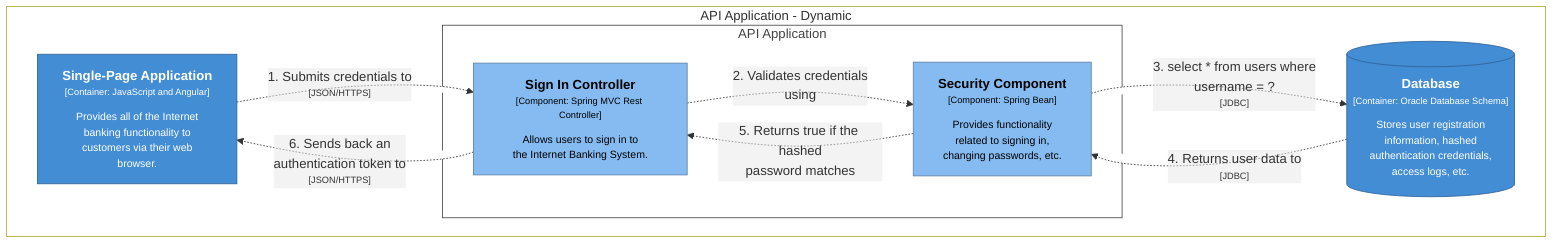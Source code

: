 graph TB
  linkStyle default fill:#ffffff

  subgraph diagram [API Application - Dynamic]
    style diagram fill:#ffffff

    subgraph 20 [API Application]
      style 20 fill:#ffffff,stroke:#444444,color:#444444

      29["<div style='font-weight: bold'>Sign In Controller</div><div style='font-size: 70%; margin-top: 0px'>[Component: Spring MVC Rest Controller]</div><div style='font-size: 80%; margin-top:10px'>Allows users to sign in to<br />the Internet Banking System.</div>"]
      style 29 fill:#85bbf0,stroke:#5d82a8,color:#000000
      32["<div style='font-weight: bold'>Security Component</div><div style='font-size: 70%; margin-top: 0px'>[Component: Spring Bean]</div><div style='font-size: 80%; margin-top:10px'>Provides functionality<br />related to signing in,<br />changing passwords, etc.</div>"]
      style 32 fill:#85bbf0,stroke:#5d82a8,color:#000000
    end

    17["<div style='font-weight: bold'>Single-Page Application</div><div style='font-size: 70%; margin-top: 0px'>[Container: JavaScript and Angular]</div><div style='font-size: 80%; margin-top:10px'>Provides all of the Internet<br />banking functionality to<br />customers via their web<br />browser.</div>"]
    style 17 fill:#438dd5,stroke:#2e6295,color:#ffffff
    21[("<div style='font-weight: bold'>Database</div><div style='font-size: 70%; margin-top: 0px'>[Container: Oracle Database Schema]</div><div style='font-size: 80%; margin-top:10px'>Stores user registration<br />information, hashed<br />authentication credentials,<br />access logs, etc.</div>")]
    style 21 fill:#438dd5,stroke:#2e6295,color:#ffffff

    17-. "<div>1. Submits credentials to</div><div style='font-size: 70%'>[JSON/HTTPS]</div>" .->29
    29-. "<div>2. Validates credentials<br />using</div><div style='font-size: 70%'></div>" .->32
    32-. "<div>3. select * from users where<br />username = ?</div><div style='font-size: 70%'>[JDBC]</div>" .->21
    21-. "<div>4. Returns user data to</div><div style='font-size: 70%'>[JDBC]</div>" .->32
    32-. "<div>5. Returns true if the hashed<br />password matches</div><div style='font-size: 70%'></div>" .->29
    29-. "<div>6. Sends back an<br />authentication token to</div><div style='font-size: 70%'>[JSON/HTTPS]</div>" .->17
  end